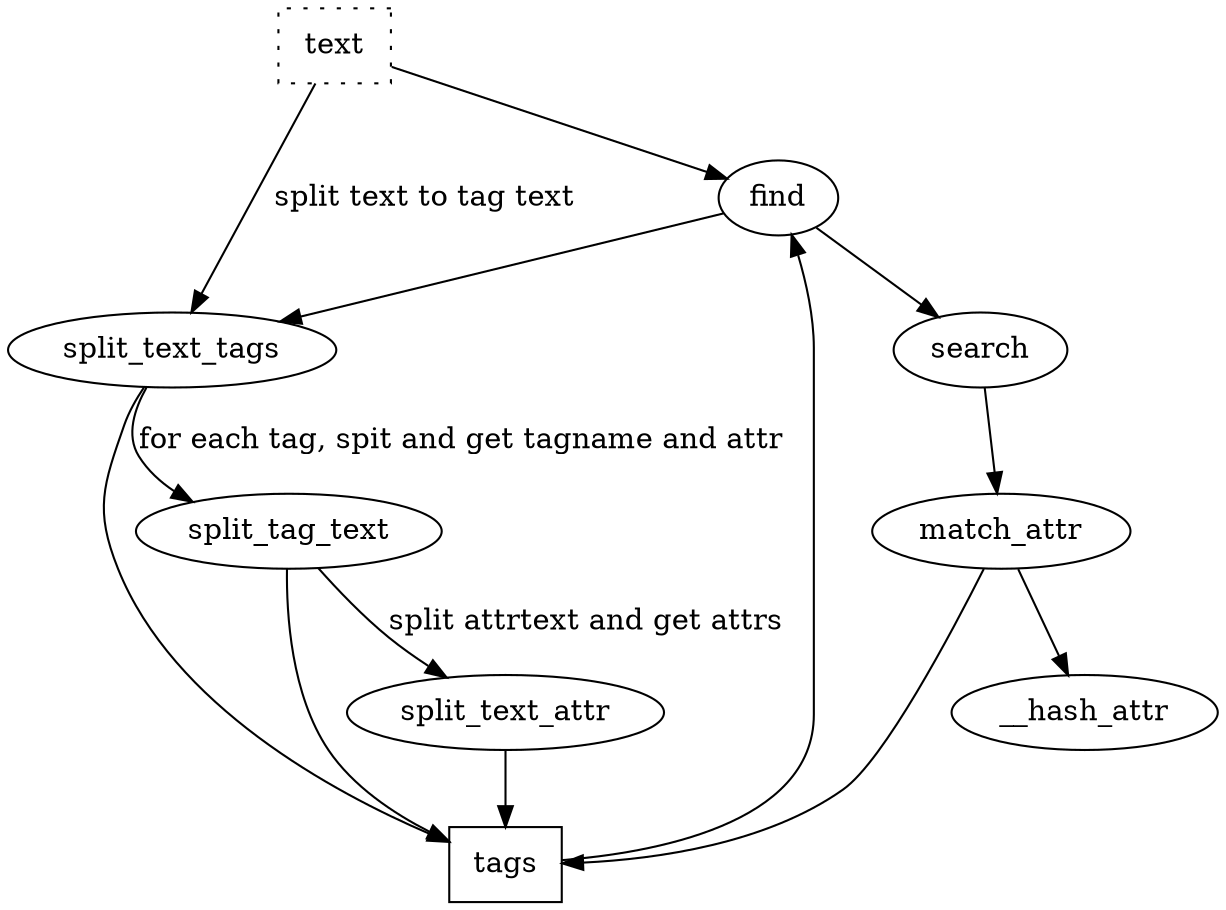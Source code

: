digraph G{
    text[shape=box style=dotted]
    text->find
    find->search
    tags[shape=box]
    search->match_attr->tags->find
    match_attr->__hash_attr
    find->split_text_tags
    text->split_text_tags[label="split text to tag text"]
    split_text_tags->split_tag_text[label="for each tag, spit and get tagname and attr"]
    split_tag_text->split_text_attr[label="split attrtext and get attrs"]
    {split_text_tags;split_text_attr;split_tag_text;}->tags;
}
